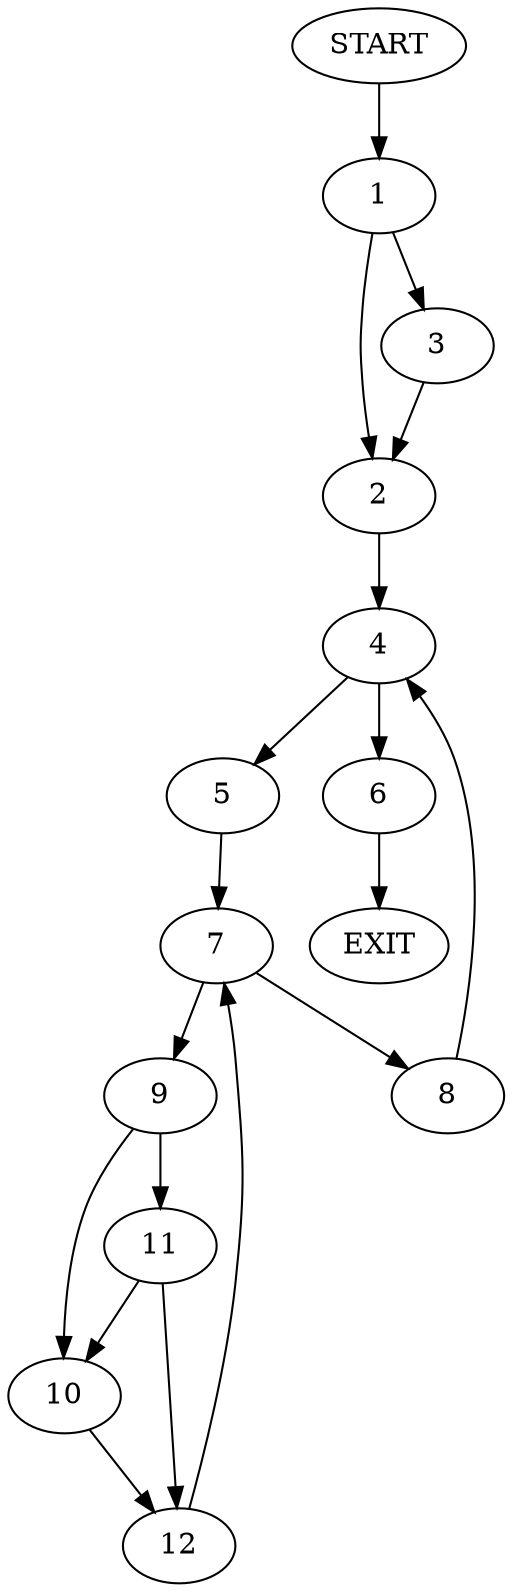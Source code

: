 digraph {
0 [label="START"]
13 [label="EXIT"]
0 -> 1
1 -> 2
1 -> 3
2 -> 4
3 -> 2
4 -> 5
4 -> 6
5 -> 7
6 -> 13
7 -> 8
7 -> 9
9 -> 10
9 -> 11
8 -> 4
11 -> 10
11 -> 12
10 -> 12
12 -> 7
}
